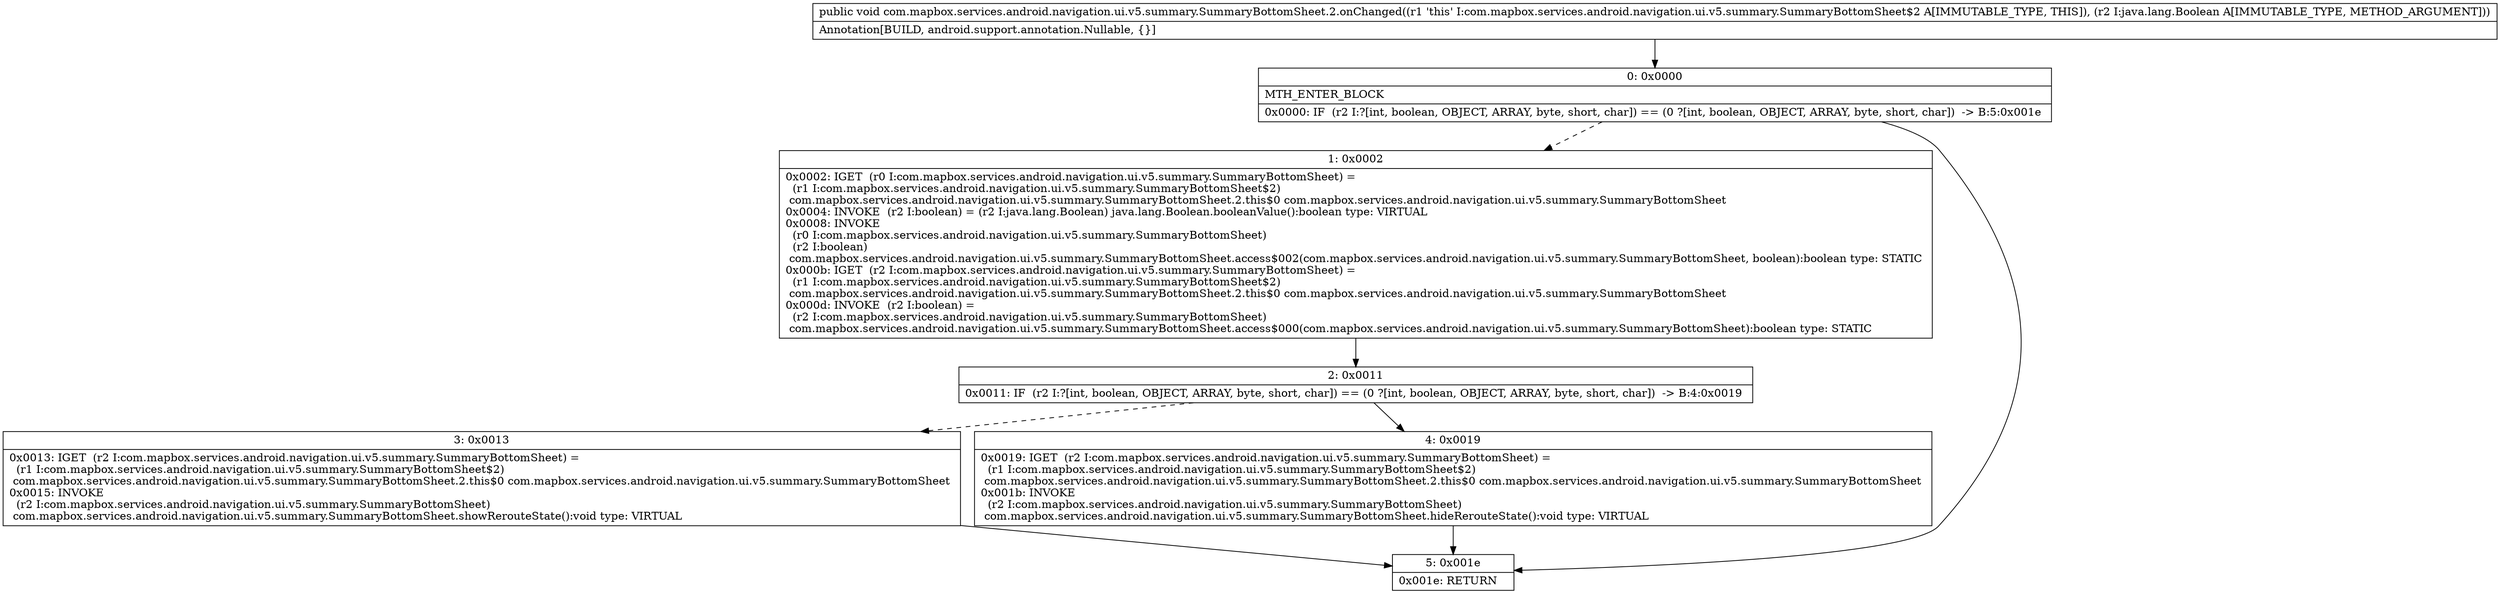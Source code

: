 digraph "CFG forcom.mapbox.services.android.navigation.ui.v5.summary.SummaryBottomSheet.2.onChanged(Ljava\/lang\/Boolean;)V" {
Node_0 [shape=record,label="{0\:\ 0x0000|MTH_ENTER_BLOCK\l|0x0000: IF  (r2 I:?[int, boolean, OBJECT, ARRAY, byte, short, char]) == (0 ?[int, boolean, OBJECT, ARRAY, byte, short, char])  \-\> B:5:0x001e \l}"];
Node_1 [shape=record,label="{1\:\ 0x0002|0x0002: IGET  (r0 I:com.mapbox.services.android.navigation.ui.v5.summary.SummaryBottomSheet) = \l  (r1 I:com.mapbox.services.android.navigation.ui.v5.summary.SummaryBottomSheet$2)\l com.mapbox.services.android.navigation.ui.v5.summary.SummaryBottomSheet.2.this$0 com.mapbox.services.android.navigation.ui.v5.summary.SummaryBottomSheet \l0x0004: INVOKE  (r2 I:boolean) = (r2 I:java.lang.Boolean) java.lang.Boolean.booleanValue():boolean type: VIRTUAL \l0x0008: INVOKE  \l  (r0 I:com.mapbox.services.android.navigation.ui.v5.summary.SummaryBottomSheet)\l  (r2 I:boolean)\l com.mapbox.services.android.navigation.ui.v5.summary.SummaryBottomSheet.access$002(com.mapbox.services.android.navigation.ui.v5.summary.SummaryBottomSheet, boolean):boolean type: STATIC \l0x000b: IGET  (r2 I:com.mapbox.services.android.navigation.ui.v5.summary.SummaryBottomSheet) = \l  (r1 I:com.mapbox.services.android.navigation.ui.v5.summary.SummaryBottomSheet$2)\l com.mapbox.services.android.navigation.ui.v5.summary.SummaryBottomSheet.2.this$0 com.mapbox.services.android.navigation.ui.v5.summary.SummaryBottomSheet \l0x000d: INVOKE  (r2 I:boolean) = \l  (r2 I:com.mapbox.services.android.navigation.ui.v5.summary.SummaryBottomSheet)\l com.mapbox.services.android.navigation.ui.v5.summary.SummaryBottomSheet.access$000(com.mapbox.services.android.navigation.ui.v5.summary.SummaryBottomSheet):boolean type: STATIC \l}"];
Node_2 [shape=record,label="{2\:\ 0x0011|0x0011: IF  (r2 I:?[int, boolean, OBJECT, ARRAY, byte, short, char]) == (0 ?[int, boolean, OBJECT, ARRAY, byte, short, char])  \-\> B:4:0x0019 \l}"];
Node_3 [shape=record,label="{3\:\ 0x0013|0x0013: IGET  (r2 I:com.mapbox.services.android.navigation.ui.v5.summary.SummaryBottomSheet) = \l  (r1 I:com.mapbox.services.android.navigation.ui.v5.summary.SummaryBottomSheet$2)\l com.mapbox.services.android.navigation.ui.v5.summary.SummaryBottomSheet.2.this$0 com.mapbox.services.android.navigation.ui.v5.summary.SummaryBottomSheet \l0x0015: INVOKE  \l  (r2 I:com.mapbox.services.android.navigation.ui.v5.summary.SummaryBottomSheet)\l com.mapbox.services.android.navigation.ui.v5.summary.SummaryBottomSheet.showRerouteState():void type: VIRTUAL \l}"];
Node_4 [shape=record,label="{4\:\ 0x0019|0x0019: IGET  (r2 I:com.mapbox.services.android.navigation.ui.v5.summary.SummaryBottomSheet) = \l  (r1 I:com.mapbox.services.android.navigation.ui.v5.summary.SummaryBottomSheet$2)\l com.mapbox.services.android.navigation.ui.v5.summary.SummaryBottomSheet.2.this$0 com.mapbox.services.android.navigation.ui.v5.summary.SummaryBottomSheet \l0x001b: INVOKE  \l  (r2 I:com.mapbox.services.android.navigation.ui.v5.summary.SummaryBottomSheet)\l com.mapbox.services.android.navigation.ui.v5.summary.SummaryBottomSheet.hideRerouteState():void type: VIRTUAL \l}"];
Node_5 [shape=record,label="{5\:\ 0x001e|0x001e: RETURN   \l}"];
MethodNode[shape=record,label="{public void com.mapbox.services.android.navigation.ui.v5.summary.SummaryBottomSheet.2.onChanged((r1 'this' I:com.mapbox.services.android.navigation.ui.v5.summary.SummaryBottomSheet$2 A[IMMUTABLE_TYPE, THIS]), (r2 I:java.lang.Boolean A[IMMUTABLE_TYPE, METHOD_ARGUMENT]))  | Annotation[BUILD, android.support.annotation.Nullable, \{\}]\l}"];
MethodNode -> Node_0;
Node_0 -> Node_1[style=dashed];
Node_0 -> Node_5;
Node_1 -> Node_2;
Node_2 -> Node_3[style=dashed];
Node_2 -> Node_4;
Node_3 -> Node_5;
Node_4 -> Node_5;
}

